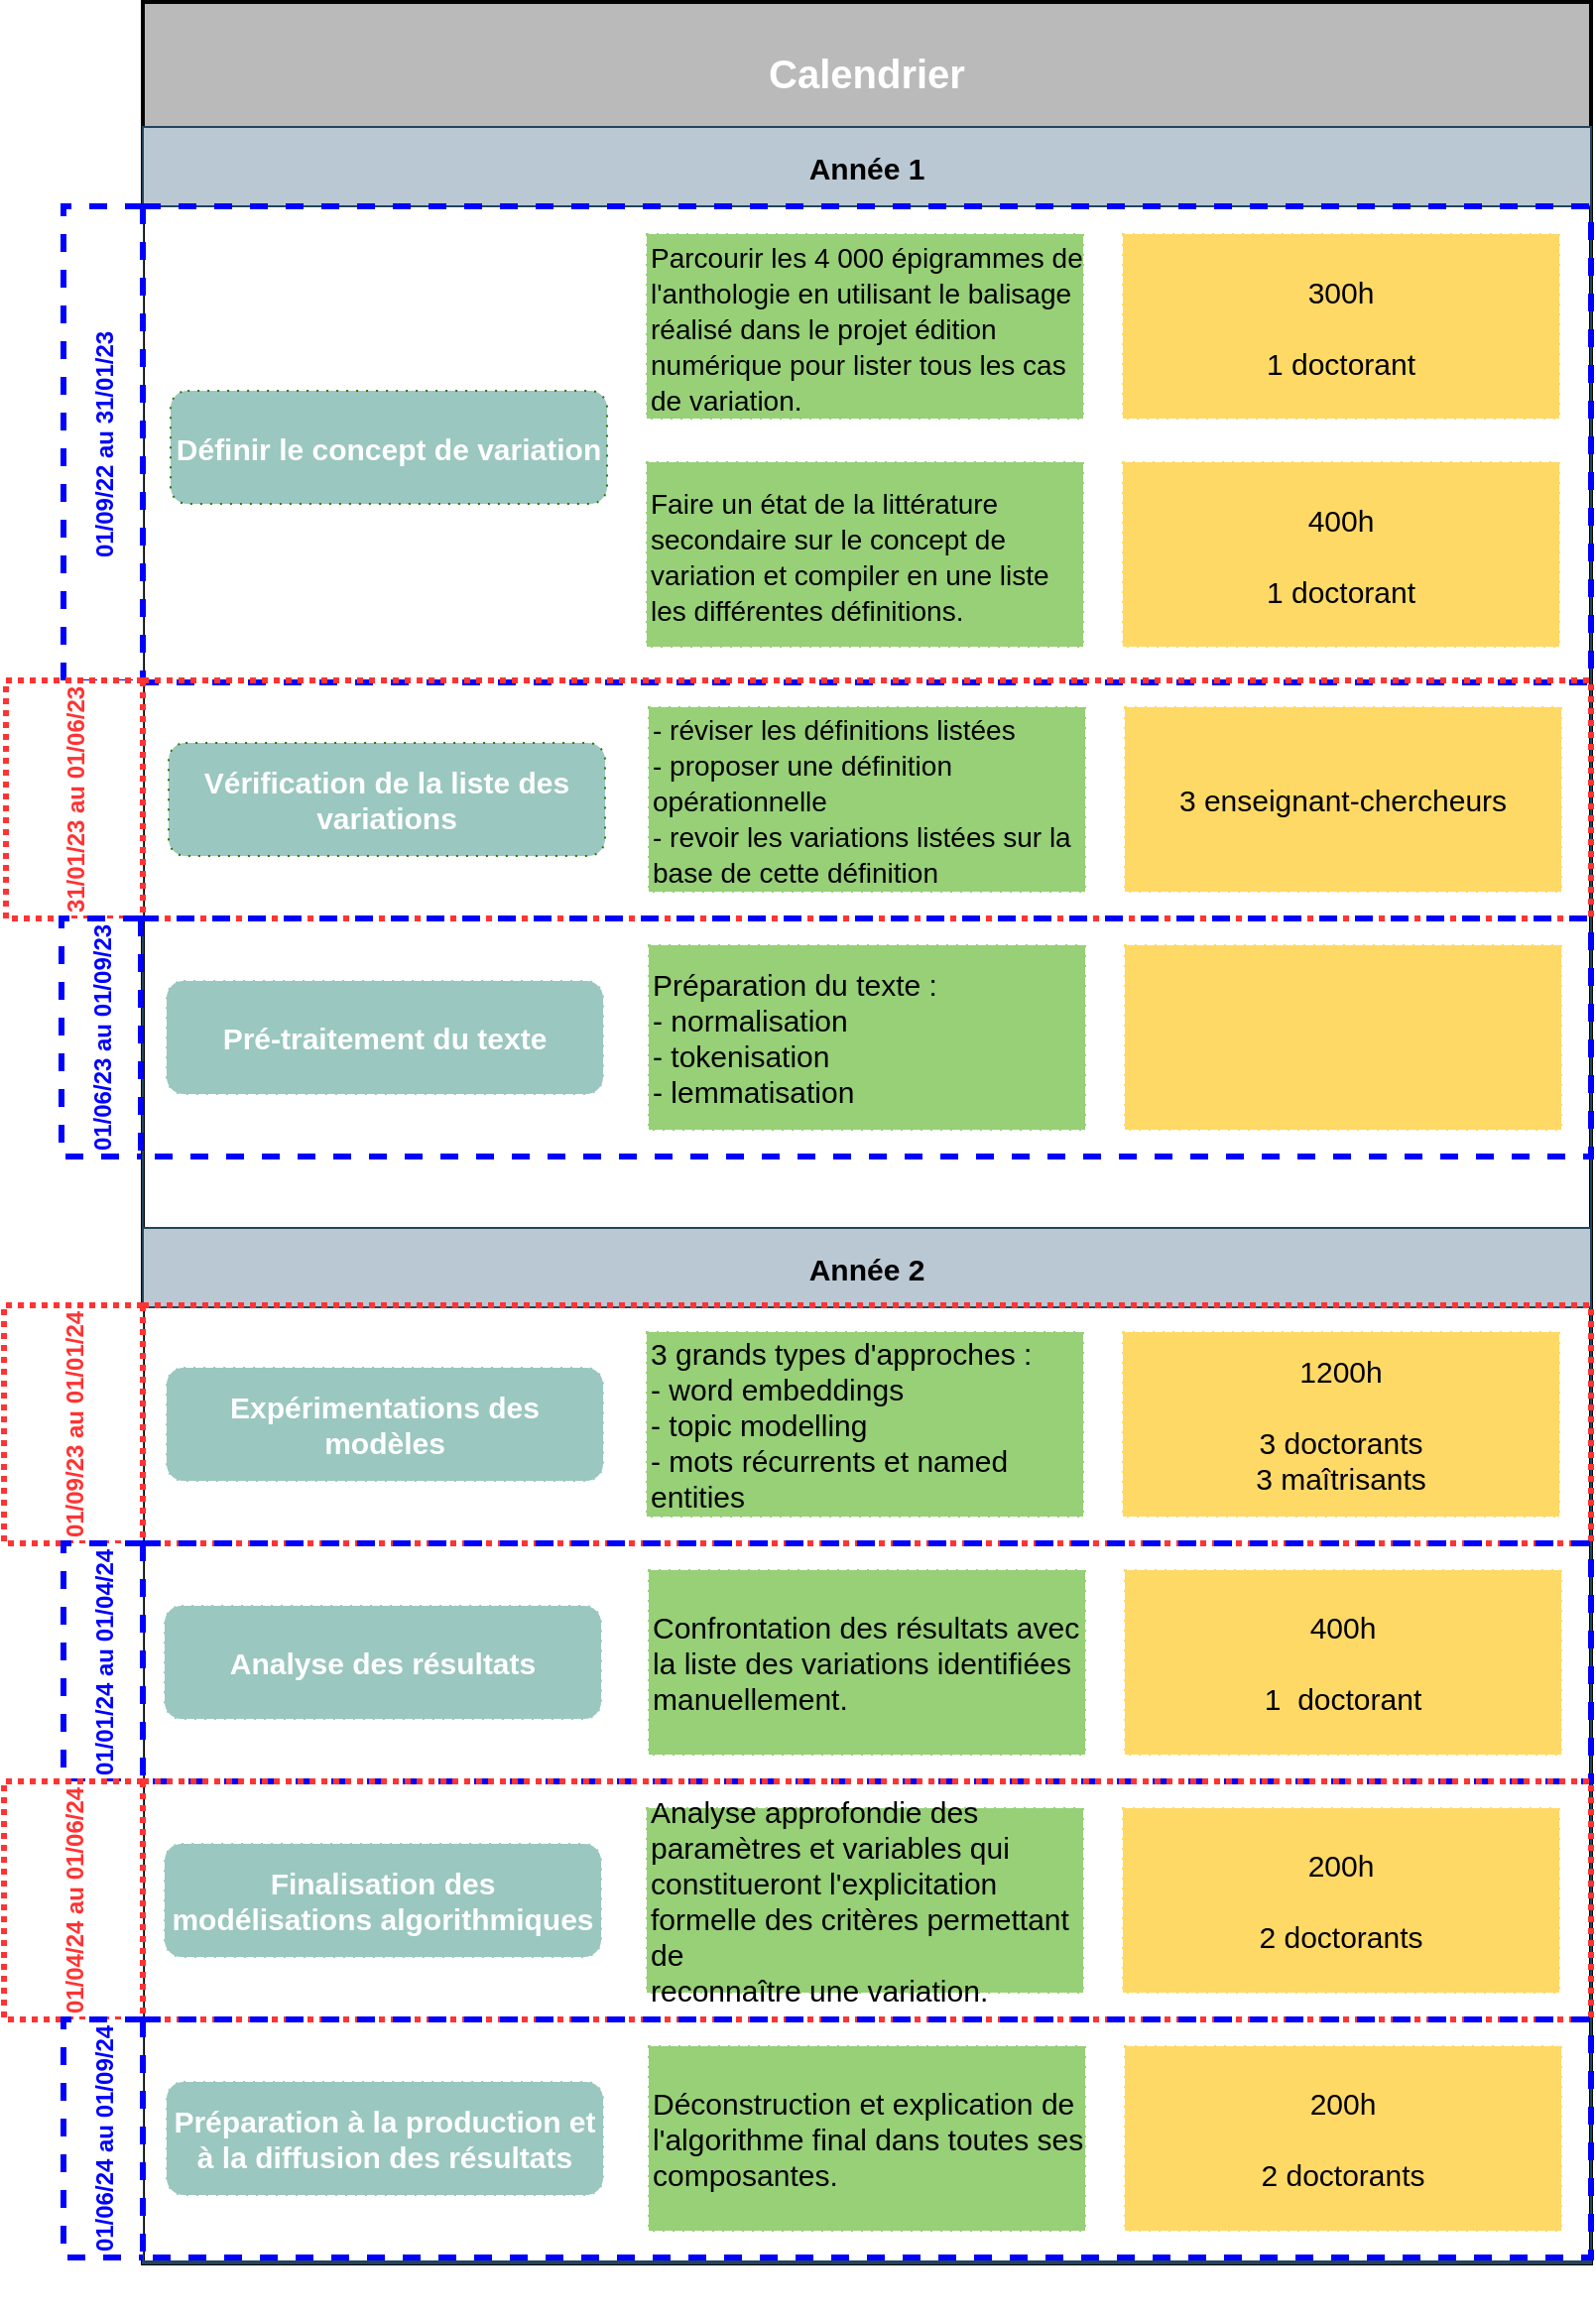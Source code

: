 <mxfile version="16.2.7" type="github">
  <diagram id="67H3rBDdoItOkYTrAJD3" name="Page-1">
    <mxGraphModel dx="1350" dy="793" grid="1" gridSize="10" guides="1" tooltips="1" connect="1" arrows="1" fold="1" page="1" pageScale="1" pageWidth="827" pageHeight="1169" math="0" shadow="0">
      <root>
        <mxCell id="0" />
        <mxCell id="1" parent="0" />
        <mxCell id="vdsjULqOPzu0NttrxO3h-123" value="Calendrier" style="swimlane;startSize=69;fillColor=#BABABA;strokeColor=#030303;fontSize=20;gradientColor=none;strokeWidth=2;fontColor=#FFFFFF;" parent="1" vertex="1">
          <mxGeometry x="80" y="1" width="730" height="1140" as="geometry" />
        </mxCell>
        <mxCell id="vdsjULqOPzu0NttrxO3h-125" value="Année 1" style="swimlane;startSize=40;fillColor=#bac8d3;strokeColor=#23445d;fontSize=15;" parent="vdsjULqOPzu0NttrxO3h-123" vertex="1">
          <mxGeometry y="63" width="730" height="1077" as="geometry" />
        </mxCell>
        <mxCell id="vdsjULqOPzu0NttrxO3h-128" value="01/09/22 au 31/01/23" style="swimlane;horizontal=0;dashed=1;startSize=40;fontSize=12;strokeWidth=3;strokeColor=#0000FF;fontColor=#0000FF;" parent="vdsjULqOPzu0NttrxO3h-125" vertex="1">
          <mxGeometry x="-40" y="40" width="770" height="240" as="geometry" />
        </mxCell>
        <mxCell id="vdsjULqOPzu0NttrxO3h-232" value="" style="edgeStyle=orthogonalEdgeStyle;rounded=0;orthogonalLoop=1;jettySize=auto;html=1;fontFamily=Garamond;fontSize=17;fontColor=#000000;endSize=6;strokeColor=#FFA500;strokeWidth=3;startArrow=none;" parent="vdsjULqOPzu0NttrxO3h-128" edge="1">
          <mxGeometry relative="1" as="geometry">
            <mxPoint x="380" y="139" as="sourcePoint" />
            <mxPoint x="380" y="139" as="targetPoint" />
          </mxGeometry>
        </mxCell>
        <mxCell id="DbvygXqyl95GO3MPpOMc-48" value="&lt;p&gt;&lt;b&gt;Définir le concept de variation&lt;/b&gt;&lt;/p&gt;" style="rounded=1;whiteSpace=wrap;html=1;dashed=1;fontSize=15;fillColor=#9AC7BF;strokeColor=#2D7600;dashPattern=1 4;align=center;sketch=0;fontColor=#ffffff;" parent="vdsjULqOPzu0NttrxO3h-128" vertex="1">
          <mxGeometry x="54" y="93" width="220" height="57" as="geometry" />
        </mxCell>
        <mxCell id="DbvygXqyl95GO3MPpOMc-69" value="&lt;div align=&quot;left&quot;&gt;&lt;font style=&quot;font-size: 14px&quot;&gt;Parcourir les 4 000 épigrammes de l&#39;anthologie en utilisant le balisage réalisé dans le projet édition numérique pour lister tous les cas de variation.&lt;/font&gt;&lt;/div&gt;" style="rounded=0;whiteSpace=wrap;html=1;dashed=1;fontSize=15;fillColor=#97D077;strokeColor=#97D077;dashPattern=1 4;gradientColor=none;align=left;sketch=0;" parent="vdsjULqOPzu0NttrxO3h-128" vertex="1">
          <mxGeometry x="294" y="14" width="220" height="93" as="geometry" />
        </mxCell>
        <mxCell id="DbvygXqyl95GO3MPpOMc-70" value="&lt;div&gt;300h&lt;/div&gt;&lt;div&gt;&lt;br&gt;&lt;/div&gt;&lt;div&gt;1 doctorant&lt;br&gt;&lt;/div&gt;" style="rounded=0;whiteSpace=wrap;html=1;dashed=1;fontSize=15;fillColor=#FFD966;strokeColor=#FFD966;dashPattern=1 4;gradientColor=none;align=center;sketch=0;" parent="vdsjULqOPzu0NttrxO3h-128" vertex="1">
          <mxGeometry x="534" y="14" width="220" height="93" as="geometry" />
        </mxCell>
        <mxCell id="DbvygXqyl95GO3MPpOMc-96" value="&lt;div align=&quot;left&quot;&gt;&lt;font style=&quot;font-size: 14px&quot;&gt;Faire un état de la littérature secondaire sur le concept de variation et compiler en une liste les différentes définitions.&lt;/font&gt;&lt;/div&gt;" style="rounded=0;whiteSpace=wrap;html=1;dashed=1;fontSize=15;fillColor=#97D077;strokeColor=#97D077;dashPattern=1 4;gradientColor=none;align=left;sketch=0;" parent="vdsjULqOPzu0NttrxO3h-128" vertex="1">
          <mxGeometry x="294" y="129" width="220" height="93" as="geometry" />
        </mxCell>
        <mxCell id="DbvygXqyl95GO3MPpOMc-97" value="&lt;div&gt;400h&lt;/div&gt;&lt;div&gt;&lt;br&gt;&lt;/div&gt;&lt;div&gt;1 doctorant&lt;br&gt;&lt;/div&gt;" style="rounded=0;whiteSpace=wrap;html=1;dashed=1;fontSize=15;fillColor=#FFD966;strokeColor=#FFD966;dashPattern=1 4;gradientColor=none;align=center;sketch=0;" parent="vdsjULqOPzu0NttrxO3h-128" vertex="1">
          <mxGeometry x="534" y="129" width="220" height="93" as="geometry" />
        </mxCell>
        <mxCell id="vdsjULqOPzu0NttrxO3h-126" value="Année 2" style="swimlane;startSize=40;fillColor=#bac8d3;strokeColor=#23445d;fontSize=15;rounded=0;sketch=0;" parent="vdsjULqOPzu0NttrxO3h-125" vertex="1">
          <mxGeometry y="555" width="730" height="521" as="geometry" />
        </mxCell>
        <mxCell id="DbvygXqyl95GO3MPpOMc-33" value="31/01/23 au 01/06/23" style="swimlane;horizontal=0;startSize=69;fontSize=12;strokeWidth=3;strokeColor=#FF3333;fontColor=#FF3333;dashed=1;dashPattern=1 1;" parent="1" vertex="1">
          <mxGeometry x="11" y="343" width="799" height="120" as="geometry" />
        </mxCell>
        <mxCell id="DbvygXqyl95GO3MPpOMc-35" value="" style="edgeStyle=orthogonalEdgeStyle;rounded=0;orthogonalLoop=1;jettySize=auto;html=1;fontFamily=Garamond;fontSize=17;fontColor=#000000;endSize=6;strokeColor=#FFA500;strokeWidth=3;startArrow=none;" parent="DbvygXqyl95GO3MPpOMc-33" edge="1">
          <mxGeometry relative="1" as="geometry">
            <mxPoint x="380" y="139" as="sourcePoint" />
            <mxPoint x="380" y="139" as="targetPoint" />
          </mxGeometry>
        </mxCell>
        <mxCell id="DbvygXqyl95GO3MPpOMc-78" value="&lt;div align=&quot;left&quot;&gt;&lt;font style=&quot;font-size: 14px&quot;&gt;- réviser les définitions listées&lt;/font&gt;&lt;br&gt;&lt;font style=&quot;font-size: 14px&quot;&gt;- proposer une définition opérationnelle &lt;/font&gt;&lt;br&gt;&lt;font style=&quot;font-size: 14px&quot;&gt;- revoir les variations listées sur la base de cette définition&lt;/font&gt;&lt;/div&gt;" style="rounded=0;whiteSpace=wrap;html=1;dashed=1;fontSize=15;fillColor=#97D077;strokeColor=#97D077;dashPattern=1 4;gradientColor=none;align=left;sketch=0;" parent="DbvygXqyl95GO3MPpOMc-33" vertex="1">
          <mxGeometry x="324" y="13.5" width="220" height="93" as="geometry" />
        </mxCell>
        <mxCell id="DbvygXqyl95GO3MPpOMc-79" value="3 enseignant-chercheurs" style="rounded=0;whiteSpace=wrap;html=1;dashed=1;fontSize=15;fillColor=#FFD966;strokeColor=#FFD966;dashPattern=1 4;gradientColor=none;align=center;sketch=0;" parent="DbvygXqyl95GO3MPpOMc-33" vertex="1">
          <mxGeometry x="564" y="13.5" width="220" height="93" as="geometry" />
        </mxCell>
        <mxCell id="mRUF3wgdBZY0MRr82wtg-2" value="&lt;b&gt;Vérification de la liste des variations&lt;/b&gt;" style="rounded=1;whiteSpace=wrap;html=1;dashed=1;fontSize=15;fillColor=#9AC7BF;strokeColor=#2D7600;dashPattern=1 4;align=center;sketch=0;fontColor=#ffffff;" parent="DbvygXqyl95GO3MPpOMc-33" vertex="1">
          <mxGeometry x="82" y="31.5" width="220" height="57" as="geometry" />
        </mxCell>
        <mxCell id="DbvygXqyl95GO3MPpOMc-39" value="01/06/23 au 01/09/23" style="swimlane;horizontal=0;dashed=1;startSize=40;fontSize=12;strokeWidth=3;strokeColor=#0000FF;fontColor=#0000FF;" parent="1" vertex="1">
          <mxGeometry x="39" y="463" width="771" height="120" as="geometry" />
        </mxCell>
        <mxCell id="DbvygXqyl95GO3MPpOMc-41" value="" style="edgeStyle=orthogonalEdgeStyle;rounded=0;orthogonalLoop=1;jettySize=auto;html=1;fontFamily=Garamond;fontSize=17;fontColor=#000000;endSize=6;strokeColor=#FFA500;strokeWidth=3;startArrow=none;" parent="DbvygXqyl95GO3MPpOMc-39" edge="1">
          <mxGeometry relative="1" as="geometry">
            <mxPoint x="380" y="139" as="sourcePoint" />
            <mxPoint x="380" y="139" as="targetPoint" />
          </mxGeometry>
        </mxCell>
        <mxCell id="DbvygXqyl95GO3MPpOMc-81" value="&lt;div align=&quot;left&quot;&gt;Préparation du texte :&lt;/div&gt;&lt;div align=&quot;left&quot;&gt;- normalisation&lt;/div&gt;&lt;div align=&quot;left&quot;&gt;- tokenisation&lt;/div&gt;&lt;div align=&quot;left&quot;&gt;- lemmatisation&lt;br&gt;&lt;/div&gt;" style="rounded=0;whiteSpace=wrap;html=1;dashed=1;fontSize=15;fillColor=#97D077;strokeColor=#97D077;dashPattern=1 4;gradientColor=none;align=left;sketch=0;" parent="DbvygXqyl95GO3MPpOMc-39" vertex="1">
          <mxGeometry x="296" y="13.5" width="220" height="93" as="geometry" />
        </mxCell>
        <mxCell id="DbvygXqyl95GO3MPpOMc-82" value="" style="rounded=0;whiteSpace=wrap;html=1;dashed=1;fontSize=15;fillColor=#FFD966;strokeColor=#FFD966;dashPattern=1 4;gradientColor=none;align=center;sketch=0;" parent="DbvygXqyl95GO3MPpOMc-39" vertex="1">
          <mxGeometry x="536" y="13.5" width="220" height="93" as="geometry" />
        </mxCell>
        <mxCell id="mRUF3wgdBZY0MRr82wtg-3" value="&lt;b&gt;Pré-traitement du texte&lt;/b&gt;" style="rounded=1;whiteSpace=wrap;html=1;dashed=1;fontSize=15;fillColor=#9AC7BF;strokeColor=#9AC7BF;dashPattern=1 4;align=center;sketch=0;fontColor=#ffffff;" parent="DbvygXqyl95GO3MPpOMc-39" vertex="1">
          <mxGeometry x="53" y="31.5" width="220" height="57" as="geometry" />
        </mxCell>
        <mxCell id="DbvygXqyl95GO3MPpOMc-45" value="01/09/23 au 01/01/24" style="swimlane;horizontal=0;dashed=1;startSize=70;fontSize=12;strokeWidth=3;strokeColor=#FF3333;fontColor=#FF3333;dashPattern=1 1;" parent="1" vertex="1">
          <mxGeometry x="10" y="658" width="800" height="120" as="geometry" />
        </mxCell>
        <mxCell id="DbvygXqyl95GO3MPpOMc-47" value="" style="edgeStyle=orthogonalEdgeStyle;rounded=0;orthogonalLoop=1;jettySize=auto;html=1;fontFamily=Garamond;fontSize=17;fontColor=#000000;endSize=6;strokeColor=#FFA500;strokeWidth=3;startArrow=none;" parent="DbvygXqyl95GO3MPpOMc-45" edge="1">
          <mxGeometry relative="1" as="geometry">
            <mxPoint x="380" y="139" as="sourcePoint" />
            <mxPoint x="380" y="139" as="targetPoint" />
          </mxGeometry>
        </mxCell>
        <mxCell id="DbvygXqyl95GO3MPpOMc-84" value="&lt;div align=&quot;left&quot;&gt;3 grands types d&#39;approches :&lt;br&gt;- word embeddings&lt;br&gt;- topic modelling&lt;br&gt;- mots récurrents et named entities&lt;/div&gt;" style="rounded=0;whiteSpace=wrap;html=1;dashed=1;fontSize=15;fillColor=#97D077;strokeColor=#97D077;dashPattern=1 4;gradientColor=none;align=left;sketch=0;" parent="DbvygXqyl95GO3MPpOMc-45" vertex="1">
          <mxGeometry x="324" y="13.5" width="220" height="93" as="geometry" />
        </mxCell>
        <mxCell id="DbvygXqyl95GO3MPpOMc-85" value="&lt;div&gt;1200h&lt;br&gt;&lt;/div&gt;&lt;div&gt;&lt;br&gt;&lt;/div&gt;&lt;div&gt;3 doctorants&lt;/div&gt;&lt;div&gt;3 maîtrisants&lt;br&gt;&lt;/div&gt;" style="rounded=0;whiteSpace=wrap;html=1;dashed=1;fontSize=15;fillColor=#FFD966;strokeColor=#FFD966;dashPattern=1 4;gradientColor=none;align=center;sketch=0;" parent="DbvygXqyl95GO3MPpOMc-45" vertex="1">
          <mxGeometry x="564" y="13.5" width="220" height="93" as="geometry" />
        </mxCell>
        <mxCell id="mRUF3wgdBZY0MRr82wtg-4" value="&lt;b&gt;Expérimentations des modèles&lt;/b&gt;" style="rounded=1;whiteSpace=wrap;html=1;dashed=1;fontSize=15;fillColor=#9AC7BF;strokeColor=#9AC7BF;dashPattern=1 4;align=center;sketch=0;fontColor=#ffffff;" parent="DbvygXqyl95GO3MPpOMc-45" vertex="1">
          <mxGeometry x="82" y="31.5" width="220" height="57" as="geometry" />
        </mxCell>
        <mxCell id="DbvygXqyl95GO3MPpOMc-51" value="01/01/24 au 01/04/24" style="swimlane;horizontal=0;dashed=1;startSize=40;fontSize=12;strokeWidth=3;strokeColor=#0000FF;fontColor=#0000FF;" parent="1" vertex="1">
          <mxGeometry x="40" y="778" width="770" height="120" as="geometry" />
        </mxCell>
        <mxCell id="DbvygXqyl95GO3MPpOMc-53" value="" style="edgeStyle=orthogonalEdgeStyle;rounded=0;orthogonalLoop=1;jettySize=auto;html=1;fontFamily=Garamond;fontSize=17;fontColor=#000000;endSize=6;strokeColor=#FFA500;strokeWidth=3;startArrow=none;" parent="DbvygXqyl95GO3MPpOMc-51" edge="1">
          <mxGeometry relative="1" as="geometry">
            <mxPoint x="380" y="139" as="sourcePoint" />
            <mxPoint x="380" y="139" as="targetPoint" />
          </mxGeometry>
        </mxCell>
        <mxCell id="DbvygXqyl95GO3MPpOMc-87" value="&lt;div align=&quot;left&quot;&gt;Confrontation des résultats avec la liste des variations identifiées manuellement.&lt;br&gt;&lt;/div&gt;" style="rounded=0;whiteSpace=wrap;html=1;dashed=1;fontSize=15;fillColor=#97D077;strokeColor=#97D077;dashPattern=1 4;gradientColor=none;align=left;sketch=0;" parent="DbvygXqyl95GO3MPpOMc-51" vertex="1">
          <mxGeometry x="295" y="13.5" width="220" height="93" as="geometry" />
        </mxCell>
        <mxCell id="DbvygXqyl95GO3MPpOMc-88" value="&lt;div&gt;400h&lt;/div&gt;&lt;div&gt;&lt;br&gt;&lt;/div&gt;&lt;div&gt;1&amp;nbsp; doctorant&lt;br&gt;&lt;/div&gt;" style="rounded=0;whiteSpace=wrap;html=1;dashed=1;fontSize=15;fillColor=#FFD966;strokeColor=#FFD966;dashPattern=1 4;gradientColor=none;align=center;sketch=0;" parent="DbvygXqyl95GO3MPpOMc-51" vertex="1">
          <mxGeometry x="535" y="13.5" width="220" height="93" as="geometry" />
        </mxCell>
        <mxCell id="mRUF3wgdBZY0MRr82wtg-5" value="&lt;b&gt;Analyse des résultats&lt;/b&gt;" style="rounded=1;whiteSpace=wrap;html=1;dashed=1;fontSize=15;fillColor=#9AC7BF;strokeColor=#9AC7BF;dashPattern=1 4;align=center;sketch=0;fontColor=#ffffff;" parent="DbvygXqyl95GO3MPpOMc-51" vertex="1">
          <mxGeometry x="51" y="31.5" width="220" height="57" as="geometry" />
        </mxCell>
        <mxCell id="DbvygXqyl95GO3MPpOMc-57" value="01/04/24 au 01/06/24" style="swimlane;horizontal=0;dashed=1;startSize=70;fontSize=12;strokeWidth=3;strokeColor=#FF3333;fontColor=#FF3333;dashPattern=1 1;" parent="1" vertex="1">
          <mxGeometry x="10" y="898" width="800" height="120" as="geometry" />
        </mxCell>
        <mxCell id="DbvygXqyl95GO3MPpOMc-59" value="" style="edgeStyle=orthogonalEdgeStyle;rounded=0;orthogonalLoop=1;jettySize=auto;html=1;fontFamily=Garamond;fontSize=17;fontColor=#000000;endSize=6;strokeColor=#FFA500;strokeWidth=3;startArrow=none;" parent="DbvygXqyl95GO3MPpOMc-57" edge="1">
          <mxGeometry relative="1" as="geometry">
            <mxPoint x="380" y="139" as="sourcePoint" />
            <mxPoint x="380" y="139" as="targetPoint" />
          </mxGeometry>
        </mxCell>
        <mxCell id="DbvygXqyl95GO3MPpOMc-90" value="&lt;div align=&quot;left&quot;&gt;Analyse approfondie des paramètres et variables qui &lt;br/&gt;constitueront l&#39;explicitation formelle des critères permettant de &lt;br/&gt;reconnaître une variation.&lt;/div&gt;" style="rounded=0;whiteSpace=wrap;html=1;dashed=1;fontSize=15;fillColor=#97D077;strokeColor=#97D077;dashPattern=1 4;gradientColor=none;align=left;sketch=0;" parent="DbvygXqyl95GO3MPpOMc-57" vertex="1">
          <mxGeometry x="324" y="13.5" width="220" height="93" as="geometry" />
        </mxCell>
        <mxCell id="DbvygXqyl95GO3MPpOMc-91" value="200h&lt;div&gt;&lt;br&gt;&lt;/div&gt;&lt;div&gt;2 doctorants&lt;br&gt;&lt;/div&gt;" style="rounded=0;whiteSpace=wrap;html=1;dashed=1;fontSize=15;fillColor=#FFD966;strokeColor=#FFD966;dashPattern=1 4;gradientColor=none;align=center;sketch=0;" parent="DbvygXqyl95GO3MPpOMc-57" vertex="1">
          <mxGeometry x="564" y="13.5" width="220" height="93" as="geometry" />
        </mxCell>
        <mxCell id="mRUF3wgdBZY0MRr82wtg-6" value="&lt;b&gt;Finalisation des modélisations algorithmiques&lt;/b&gt;" style="rounded=1;whiteSpace=wrap;html=1;dashed=1;fontSize=15;fillColor=#9AC7BF;strokeColor=#9AC7BF;dashPattern=1 4;align=center;sketch=0;fontColor=#ffffff;" parent="DbvygXqyl95GO3MPpOMc-57" vertex="1">
          <mxGeometry x="81" y="31.5" width="220" height="57" as="geometry" />
        </mxCell>
        <mxCell id="DbvygXqyl95GO3MPpOMc-63" value="01/06/24 au 01/09/24" style="swimlane;horizontal=0;dashed=1;startSize=40;fontSize=12;strokeWidth=3;strokeColor=#0000FF;fontColor=#0000FF;" parent="1" vertex="1">
          <mxGeometry x="40" y="1018" width="770" height="120" as="geometry" />
        </mxCell>
        <mxCell id="DbvygXqyl95GO3MPpOMc-65" value="" style="edgeStyle=orthogonalEdgeStyle;rounded=0;orthogonalLoop=1;jettySize=auto;html=1;fontFamily=Garamond;fontSize=17;fontColor=#000000;endSize=6;strokeColor=#FFA500;strokeWidth=3;startArrow=none;" parent="DbvygXqyl95GO3MPpOMc-63" edge="1">
          <mxGeometry relative="1" as="geometry">
            <mxPoint x="380" y="139" as="sourcePoint" />
            <mxPoint x="380" y="139" as="targetPoint" />
          </mxGeometry>
        </mxCell>
        <mxCell id="DbvygXqyl95GO3MPpOMc-93" value="&lt;div align=&quot;left&quot;&gt;Déconstruction et explication de l&#39;algorithme final dans toutes ses composantes.&lt;br&gt;&lt;/div&gt;" style="rounded=0;whiteSpace=wrap;html=1;dashed=1;fontSize=15;fillColor=#97D077;strokeColor=#97D077;dashPattern=1 4;gradientColor=none;align=left;sketch=0;" parent="DbvygXqyl95GO3MPpOMc-63" vertex="1">
          <mxGeometry x="295" y="13.5" width="220" height="93" as="geometry" />
        </mxCell>
        <mxCell id="DbvygXqyl95GO3MPpOMc-94" value="200h&lt;div&gt;&lt;br&gt;&lt;/div&gt;&lt;div&gt;2 doctorants&lt;br&gt;&lt;/div&gt;" style="rounded=0;whiteSpace=wrap;html=1;dashed=1;fontSize=15;fillColor=#FFD966;strokeColor=#FFD966;dashPattern=1 4;gradientColor=none;align=center;sketch=0;" parent="DbvygXqyl95GO3MPpOMc-63" vertex="1">
          <mxGeometry x="535" y="13.5" width="220" height="93" as="geometry" />
        </mxCell>
        <mxCell id="mRUF3wgdBZY0MRr82wtg-7" value="&lt;b&gt;Préparation à la production et à la diffusion des résultats&lt;/b&gt;" style="rounded=1;whiteSpace=wrap;html=1;dashed=1;fontSize=15;fillColor=#9AC7BF;strokeColor=#9AC7BF;dashPattern=1 4;align=center;sketch=0;fontColor=#ffffff;" parent="DbvygXqyl95GO3MPpOMc-63" vertex="1">
          <mxGeometry x="52" y="31.5" width="220" height="57" as="geometry" />
        </mxCell>
      </root>
    </mxGraphModel>
  </diagram>
</mxfile>

